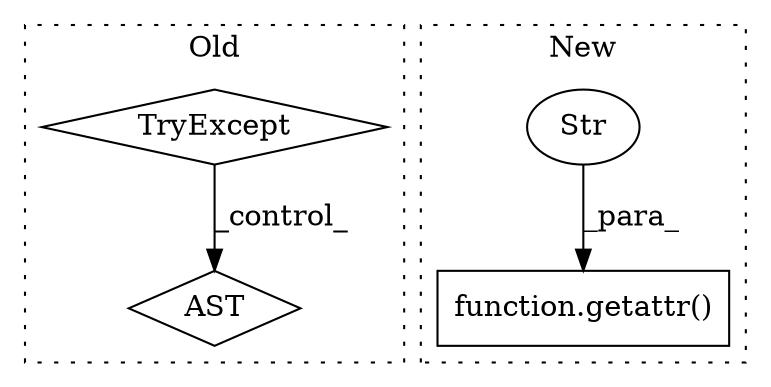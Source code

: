 digraph G {
subgraph cluster0 {
1 [label="TryExcept" a="71" s="2117" l="17" shape="diamond"];
4 [label="AST" a="2" s="2215,0" l="7,0" shape="diamond"];
label = "Old";
style="dotted";
}
subgraph cluster1 {
2 [label="function.getattr()" a="75" s="1674,1732" l="8,1" shape="box"];
3 [label="Str" a="66" s="1688" l="17" shape="ellipse"];
label = "New";
style="dotted";
}
1 -> 4 [label="_control_"];
3 -> 2 [label="_para_"];
}